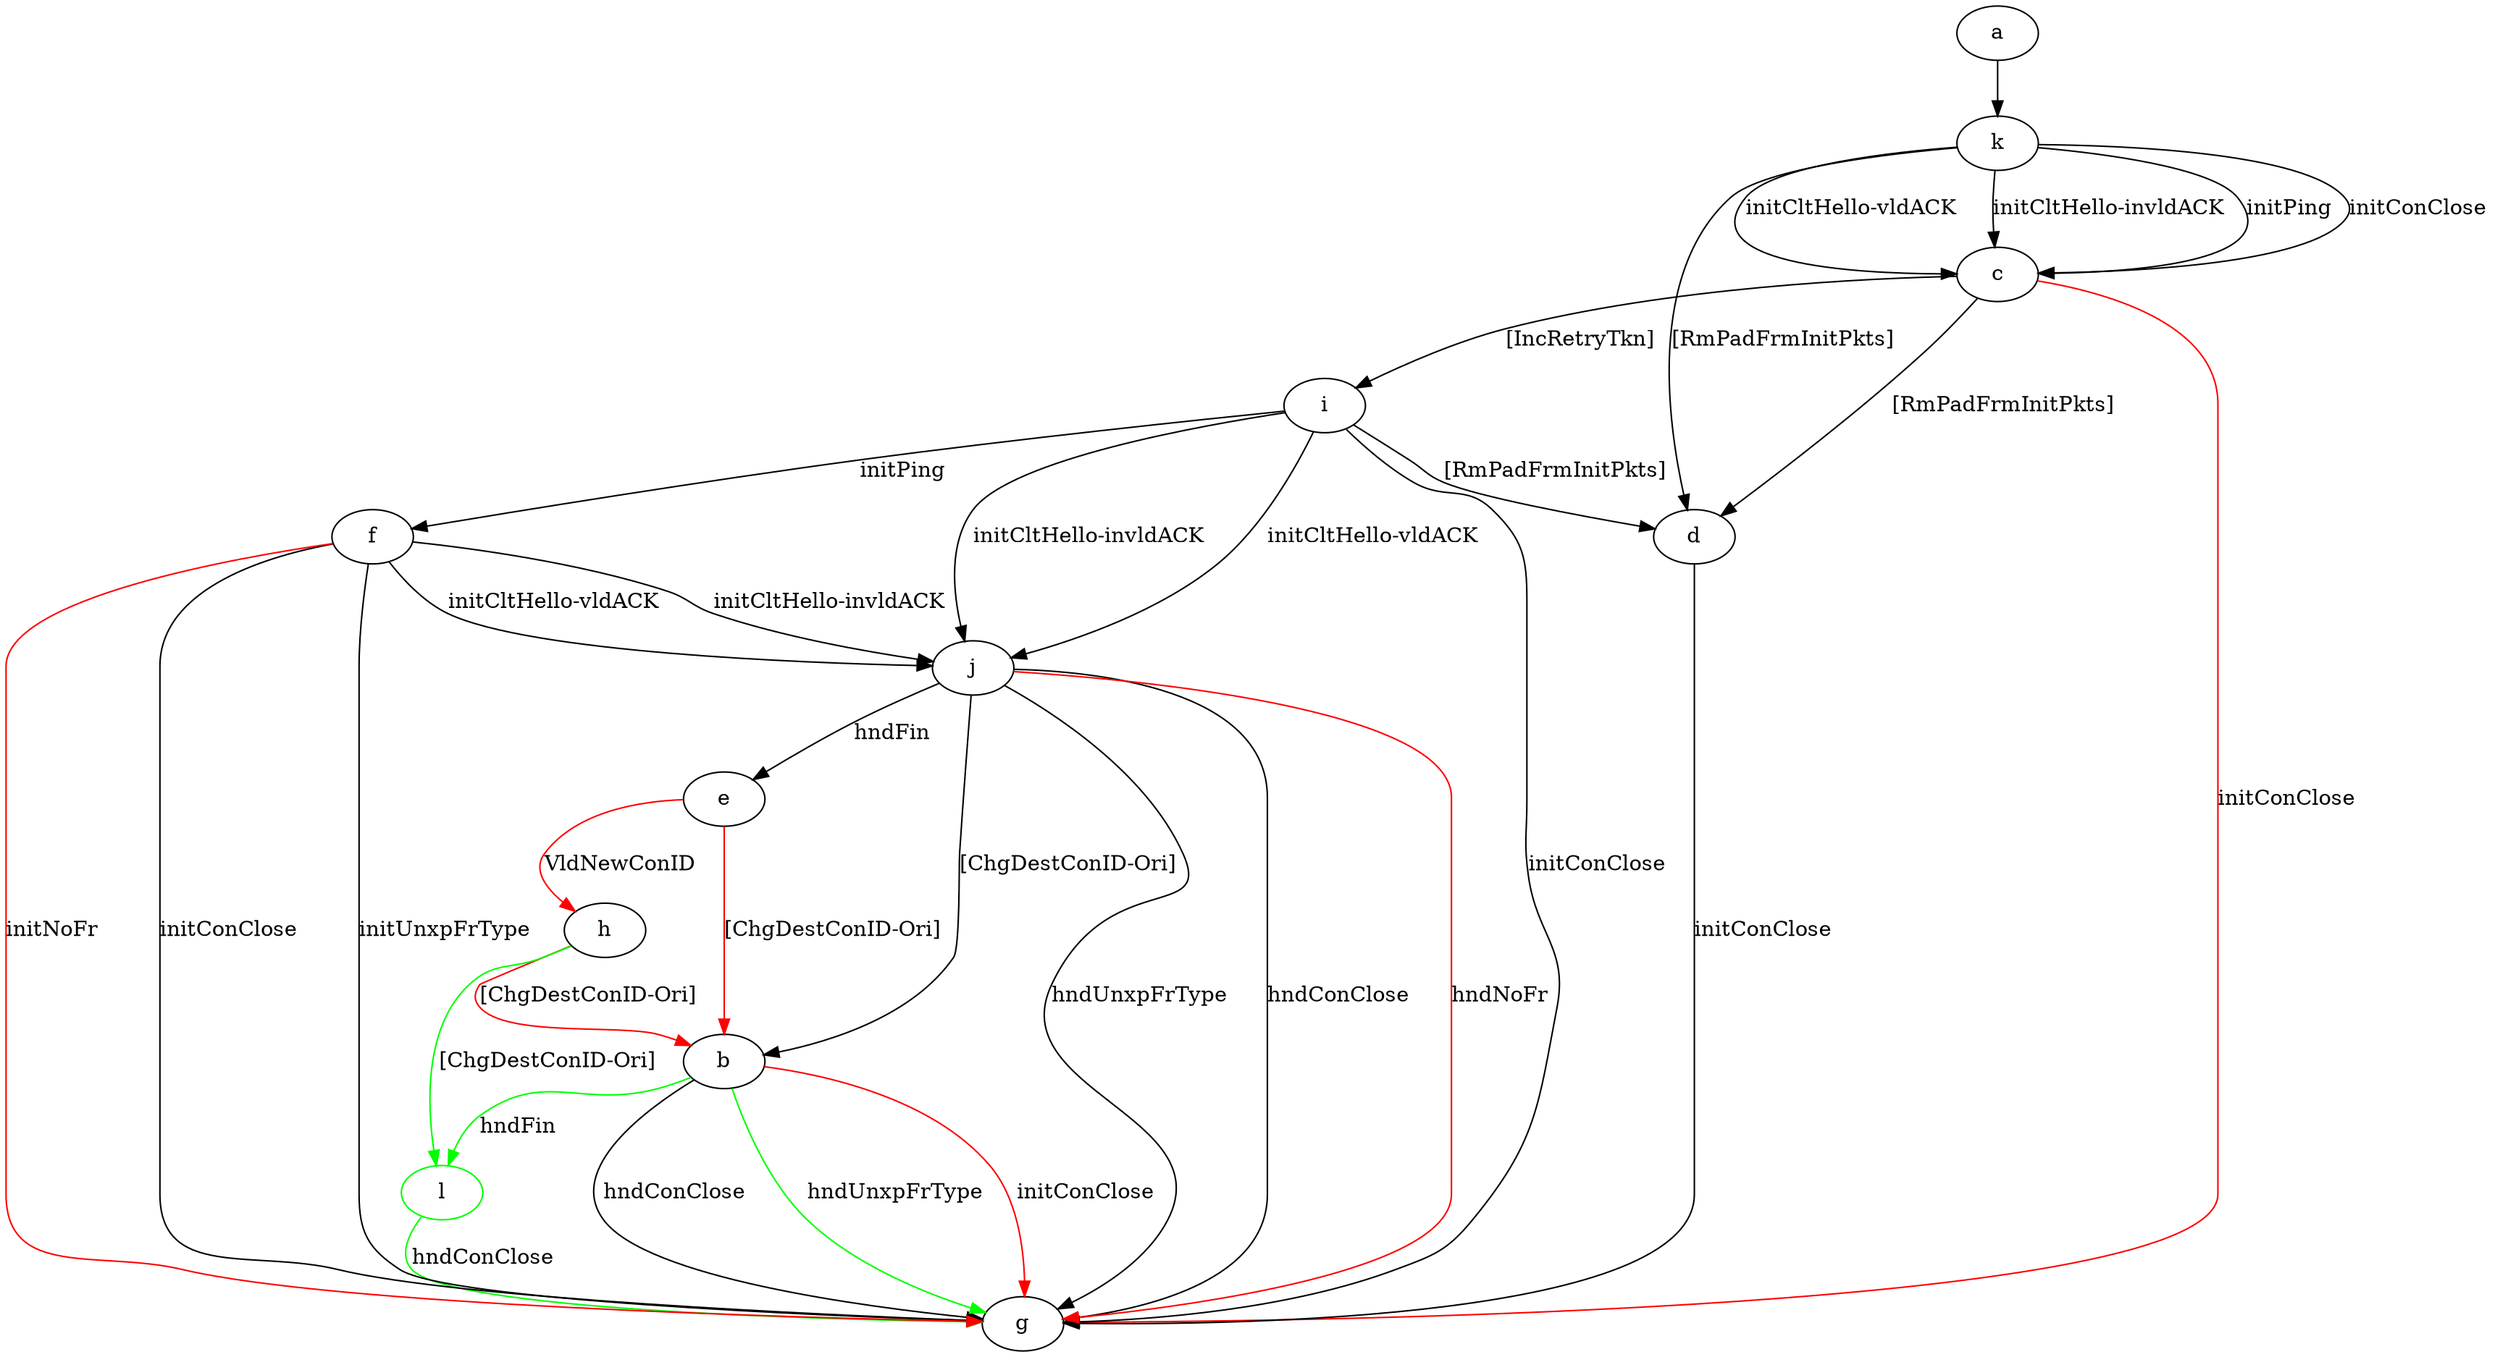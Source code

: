 digraph "" {
	a -> k	[key=0];
	b -> g	[key=0,
		label="hndConClose "];
	b -> g	[key=1,
		color=green,
		label="hndUnxpFrType "];
	b -> g	[key=2,
		color=red,
		label="initConClose "];
	l	[color=green];
	b -> l	[key=0,
		color=green,
		label="hndFin "];
	c -> d	[key=0,
		label="[RmPadFrmInitPkts] "];
	c -> g	[key=0,
		color=red,
		label="initConClose "];
	c -> i	[key=0,
		label="[IncRetryTkn] "];
	d -> g	[key=0,
		label="initConClose "];
	e -> b	[key=0,
		color=red,
		label="[ChgDestConID-Ori] "];
	e -> h	[key=0,
		color=red,
		label="VldNewConID "];
	f -> g	[key=0,
		label="initConClose "];
	f -> g	[key=1,
		label="initUnxpFrType "];
	f -> g	[key=2,
		color=red,
		label="initNoFr "];
	f -> j	[key=0,
		label="initCltHello-vldACK "];
	f -> j	[key=1,
		label="initCltHello-invldACK "];
	h -> b	[key=0,
		color=red,
		label="[ChgDestConID-Ori] "];
	h -> l	[key=0,
		color=green,
		label="[ChgDestConID-Ori] "];
	i -> d	[key=0,
		label="[RmPadFrmInitPkts] "];
	i -> f	[key=0,
		label="initPing "];
	i -> g	[key=0,
		label="initConClose "];
	i -> j	[key=0,
		label="initCltHello-vldACK "];
	i -> j	[key=1,
		label="initCltHello-invldACK "];
	j -> b	[key=0,
		label="[ChgDestConID-Ori] "];
	j -> e	[key=0,
		label="hndFin "];
	j -> g	[key=0,
		label="hndUnxpFrType "];
	j -> g	[key=1,
		label="hndConClose "];
	j -> g	[key=2,
		color=red,
		label="hndNoFr "];
	k -> c	[key=0,
		label="initPing "];
	k -> c	[key=1,
		label="initConClose "];
	k -> c	[key=2,
		label="initCltHello-vldACK "];
	k -> c	[key=3,
		label="initCltHello-invldACK "];
	k -> d	[key=0,
		label="[RmPadFrmInitPkts] "];
	l -> g	[key=0,
		color=green,
		label="hndConClose "];
}
